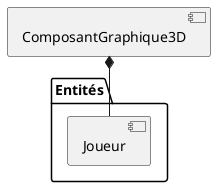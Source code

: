 @startuml

component "ComposantGraphique3D" as compGraph

package Entités {
    component "Joueur" as joueur
}

compGraph *-down- joueur

@enduml